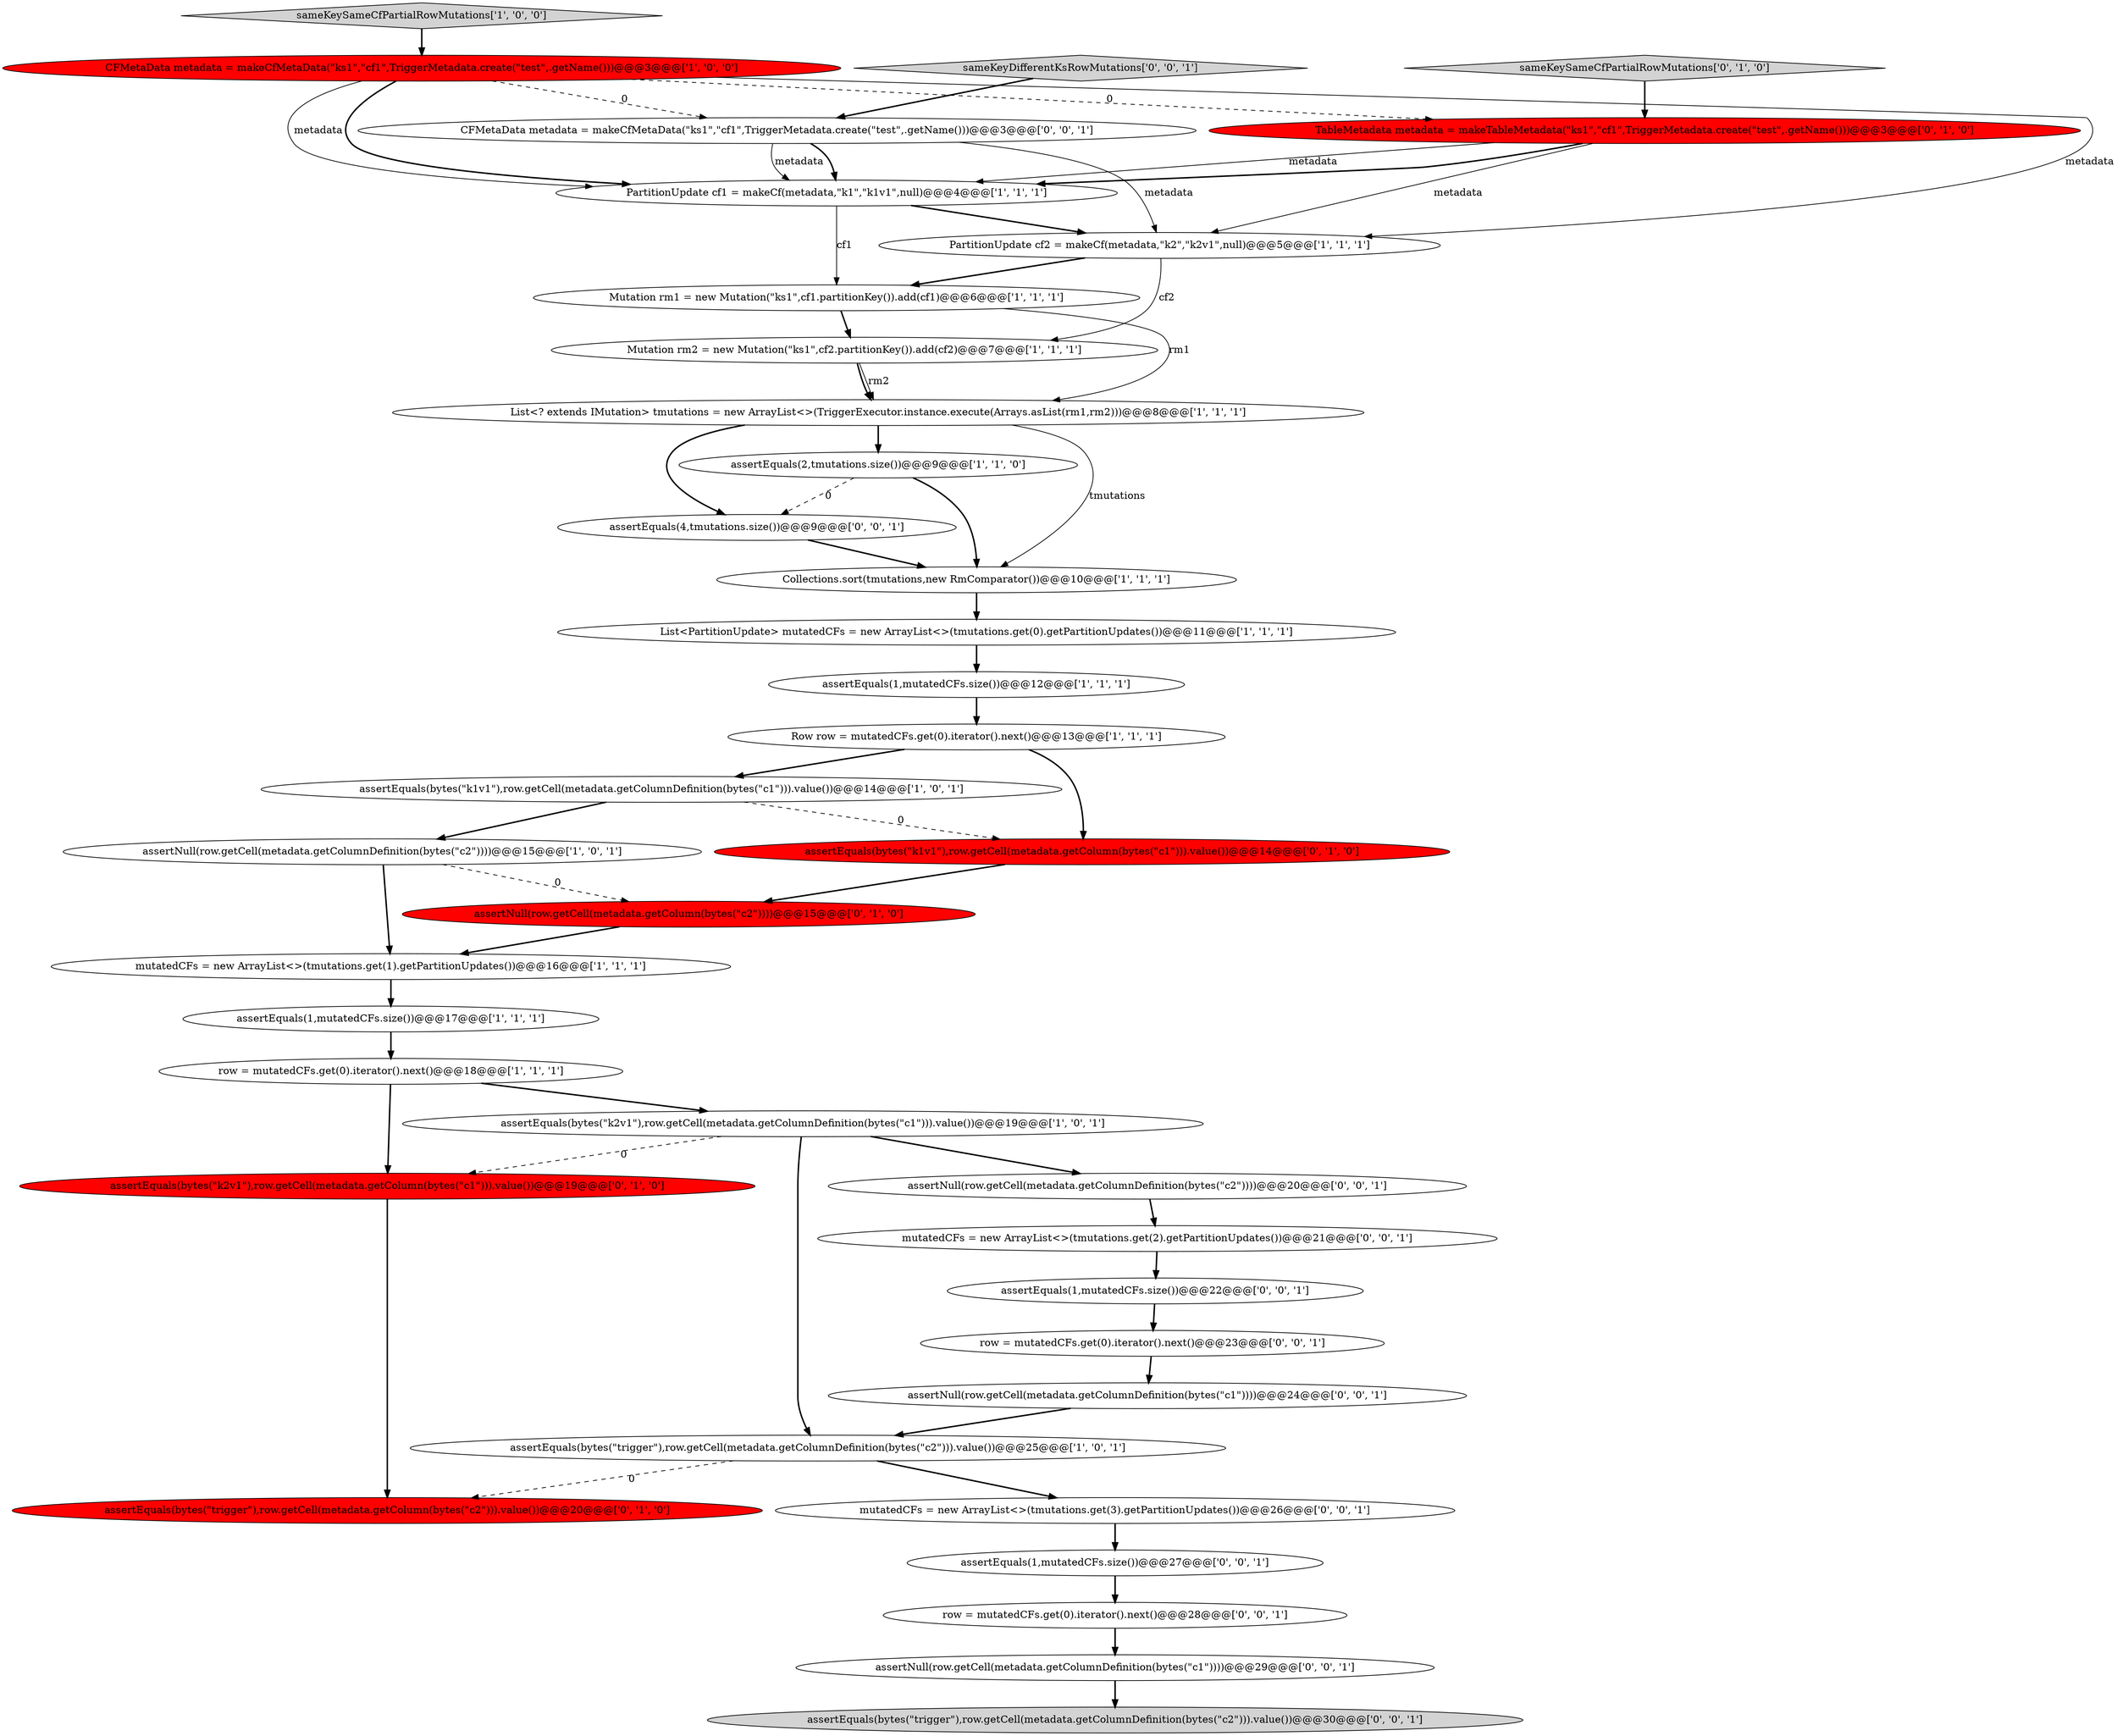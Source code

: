 digraph {
20 [style = filled, label = "assertEquals(bytes(\"k2v1\"),row.getCell(metadata.getColumn(bytes(\"c1\"))).value())@@@19@@@['0', '1', '0']", fillcolor = red, shape = ellipse image = "AAA1AAABBB2BBB"];
37 [style = filled, label = "assertEquals(bytes(\"trigger\"),row.getCell(metadata.getColumnDefinition(bytes(\"c2\"))).value())@@@30@@@['0', '0', '1']", fillcolor = lightgray, shape = ellipse image = "AAA0AAABBB3BBB"];
0 [style = filled, label = "sameKeySameCfPartialRowMutations['1', '0', '0']", fillcolor = lightgray, shape = diamond image = "AAA0AAABBB1BBB"];
4 [style = filled, label = "Row row = mutatedCFs.get(0).iterator().next()@@@13@@@['1', '1', '1']", fillcolor = white, shape = ellipse image = "AAA0AAABBB1BBB"];
7 [style = filled, label = "assertEquals(1,mutatedCFs.size())@@@12@@@['1', '1', '1']", fillcolor = white, shape = ellipse image = "AAA0AAABBB1BBB"];
19 [style = filled, label = "assertEquals(bytes(\"trigger\"),row.getCell(metadata.getColumn(bytes(\"c2\"))).value())@@@20@@@['0', '1', '0']", fillcolor = red, shape = ellipse image = "AAA1AAABBB2BBB"];
28 [style = filled, label = "assertNull(row.getCell(metadata.getColumnDefinition(bytes(\"c1\"))))@@@29@@@['0', '0', '1']", fillcolor = white, shape = ellipse image = "AAA0AAABBB3BBB"];
26 [style = filled, label = "CFMetaData metadata = makeCfMetaData(\"ks1\",\"cf1\",TriggerMetadata.create(\"test\",.getName()))@@@3@@@['0', '0', '1']", fillcolor = white, shape = ellipse image = "AAA0AAABBB3BBB"];
33 [style = filled, label = "mutatedCFs = new ArrayList<>(tmutations.get(3).getPartitionUpdates())@@@26@@@['0', '0', '1']", fillcolor = white, shape = ellipse image = "AAA0AAABBB3BBB"];
10 [style = filled, label = "PartitionUpdate cf1 = makeCf(metadata,\"k1\",\"k1v1\",null)@@@4@@@['1', '1', '1']", fillcolor = white, shape = ellipse image = "AAA0AAABBB1BBB"];
25 [style = filled, label = "assertEquals(4,tmutations.size())@@@9@@@['0', '0', '1']", fillcolor = white, shape = ellipse image = "AAA0AAABBB3BBB"];
36 [style = filled, label = "assertNull(row.getCell(metadata.getColumnDefinition(bytes(\"c2\"))))@@@20@@@['0', '0', '1']", fillcolor = white, shape = ellipse image = "AAA0AAABBB3BBB"];
32 [style = filled, label = "assertEquals(1,mutatedCFs.size())@@@27@@@['0', '0', '1']", fillcolor = white, shape = ellipse image = "AAA0AAABBB3BBB"];
18 [style = filled, label = "mutatedCFs = new ArrayList<>(tmutations.get(1).getPartitionUpdates())@@@16@@@['1', '1', '1']", fillcolor = white, shape = ellipse image = "AAA0AAABBB1BBB"];
1 [style = filled, label = "assertEquals(bytes(\"k2v1\"),row.getCell(metadata.getColumnDefinition(bytes(\"c1\"))).value())@@@19@@@['1', '0', '1']", fillcolor = white, shape = ellipse image = "AAA0AAABBB1BBB"];
24 [style = filled, label = "TableMetadata metadata = makeTableMetadata(\"ks1\",\"cf1\",TriggerMetadata.create(\"test\",.getName()))@@@3@@@['0', '1', '0']", fillcolor = red, shape = ellipse image = "AAA1AAABBB2BBB"];
27 [style = filled, label = "row = mutatedCFs.get(0).iterator().next()@@@28@@@['0', '0', '1']", fillcolor = white, shape = ellipse image = "AAA0AAABBB3BBB"];
2 [style = filled, label = "PartitionUpdate cf2 = makeCf(metadata,\"k2\",\"k2v1\",null)@@@5@@@['1', '1', '1']", fillcolor = white, shape = ellipse image = "AAA0AAABBB1BBB"];
14 [style = filled, label = "row = mutatedCFs.get(0).iterator().next()@@@18@@@['1', '1', '1']", fillcolor = white, shape = ellipse image = "AAA0AAABBB1BBB"];
9 [style = filled, label = "List<? extends IMutation> tmutations = new ArrayList<>(TriggerExecutor.instance.execute(Arrays.asList(rm1,rm2)))@@@8@@@['1', '1', '1']", fillcolor = white, shape = ellipse image = "AAA0AAABBB1BBB"];
11 [style = filled, label = "assertEquals(2,tmutations.size())@@@9@@@['1', '1', '0']", fillcolor = white, shape = ellipse image = "AAA0AAABBB1BBB"];
5 [style = filled, label = "assertEquals(bytes(\"k1v1\"),row.getCell(metadata.getColumnDefinition(bytes(\"c1\"))).value())@@@14@@@['1', '0', '1']", fillcolor = white, shape = ellipse image = "AAA0AAABBB1BBB"];
23 [style = filled, label = "sameKeySameCfPartialRowMutations['0', '1', '0']", fillcolor = lightgray, shape = diamond image = "AAA0AAABBB2BBB"];
22 [style = filled, label = "assertNull(row.getCell(metadata.getColumn(bytes(\"c2\"))))@@@15@@@['0', '1', '0']", fillcolor = red, shape = ellipse image = "AAA1AAABBB2BBB"];
29 [style = filled, label = "mutatedCFs = new ArrayList<>(tmutations.get(2).getPartitionUpdates())@@@21@@@['0', '0', '1']", fillcolor = white, shape = ellipse image = "AAA0AAABBB3BBB"];
6 [style = filled, label = "Mutation rm2 = new Mutation(\"ks1\",cf2.partitionKey()).add(cf2)@@@7@@@['1', '1', '1']", fillcolor = white, shape = ellipse image = "AAA0AAABBB1BBB"];
16 [style = filled, label = "assertNull(row.getCell(metadata.getColumnDefinition(bytes(\"c2\"))))@@@15@@@['1', '0', '1']", fillcolor = white, shape = ellipse image = "AAA0AAABBB1BBB"];
8 [style = filled, label = "Mutation rm1 = new Mutation(\"ks1\",cf1.partitionKey()).add(cf1)@@@6@@@['1', '1', '1']", fillcolor = white, shape = ellipse image = "AAA0AAABBB1BBB"];
31 [style = filled, label = "assertNull(row.getCell(metadata.getColumnDefinition(bytes(\"c1\"))))@@@24@@@['0', '0', '1']", fillcolor = white, shape = ellipse image = "AAA0AAABBB3BBB"];
34 [style = filled, label = "row = mutatedCFs.get(0).iterator().next()@@@23@@@['0', '0', '1']", fillcolor = white, shape = ellipse image = "AAA0AAABBB3BBB"];
15 [style = filled, label = "CFMetaData metadata = makeCfMetaData(\"ks1\",\"cf1\",TriggerMetadata.create(\"test\",.getName()))@@@3@@@['1', '0', '0']", fillcolor = red, shape = ellipse image = "AAA1AAABBB1BBB"];
3 [style = filled, label = "assertEquals(bytes(\"trigger\"),row.getCell(metadata.getColumnDefinition(bytes(\"c2\"))).value())@@@25@@@['1', '0', '1']", fillcolor = white, shape = ellipse image = "AAA0AAABBB1BBB"];
21 [style = filled, label = "assertEquals(bytes(\"k1v1\"),row.getCell(metadata.getColumn(bytes(\"c1\"))).value())@@@14@@@['0', '1', '0']", fillcolor = red, shape = ellipse image = "AAA1AAABBB2BBB"];
17 [style = filled, label = "Collections.sort(tmutations,new RmComparator())@@@10@@@['1', '1', '1']", fillcolor = white, shape = ellipse image = "AAA0AAABBB1BBB"];
13 [style = filled, label = "assertEquals(1,mutatedCFs.size())@@@17@@@['1', '1', '1']", fillcolor = white, shape = ellipse image = "AAA0AAABBB1BBB"];
30 [style = filled, label = "sameKeyDifferentKsRowMutations['0', '0', '1']", fillcolor = lightgray, shape = diamond image = "AAA0AAABBB3BBB"];
35 [style = filled, label = "assertEquals(1,mutatedCFs.size())@@@22@@@['0', '0', '1']", fillcolor = white, shape = ellipse image = "AAA0AAABBB3BBB"];
12 [style = filled, label = "List<PartitionUpdate> mutatedCFs = new ArrayList<>(tmutations.get(0).getPartitionUpdates())@@@11@@@['1', '1', '1']", fillcolor = white, shape = ellipse image = "AAA0AAABBB1BBB"];
24->10 [style = bold, label=""];
10->8 [style = solid, label="cf1"];
15->10 [style = bold, label=""];
16->18 [style = bold, label=""];
28->37 [style = bold, label=""];
9->11 [style = bold, label=""];
15->10 [style = solid, label="metadata"];
26->10 [style = bold, label=""];
36->29 [style = bold, label=""];
27->28 [style = bold, label=""];
15->24 [style = dashed, label="0"];
30->26 [style = bold, label=""];
1->3 [style = bold, label=""];
24->10 [style = solid, label="metadata"];
4->21 [style = bold, label=""];
34->31 [style = bold, label=""];
32->27 [style = bold, label=""];
8->6 [style = bold, label=""];
15->2 [style = solid, label="metadata"];
7->4 [style = bold, label=""];
3->33 [style = bold, label=""];
1->36 [style = bold, label=""];
25->17 [style = bold, label=""];
12->7 [style = bold, label=""];
0->15 [style = bold, label=""];
14->1 [style = bold, label=""];
6->9 [style = solid, label="rm2"];
3->19 [style = dashed, label="0"];
1->20 [style = dashed, label="0"];
5->16 [style = bold, label=""];
8->9 [style = solid, label="rm1"];
23->24 [style = bold, label=""];
17->12 [style = bold, label=""];
22->18 [style = bold, label=""];
21->22 [style = bold, label=""];
26->2 [style = solid, label="metadata"];
9->25 [style = bold, label=""];
14->20 [style = bold, label=""];
11->25 [style = dashed, label="0"];
18->13 [style = bold, label=""];
15->26 [style = dashed, label="0"];
5->21 [style = dashed, label="0"];
11->17 [style = bold, label=""];
33->32 [style = bold, label=""];
10->2 [style = bold, label=""];
26->10 [style = solid, label="metadata"];
29->35 [style = bold, label=""];
6->9 [style = bold, label=""];
35->34 [style = bold, label=""];
20->19 [style = bold, label=""];
31->3 [style = bold, label=""];
2->6 [style = solid, label="cf2"];
4->5 [style = bold, label=""];
13->14 [style = bold, label=""];
24->2 [style = solid, label="metadata"];
2->8 [style = bold, label=""];
16->22 [style = dashed, label="0"];
9->17 [style = solid, label="tmutations"];
}
